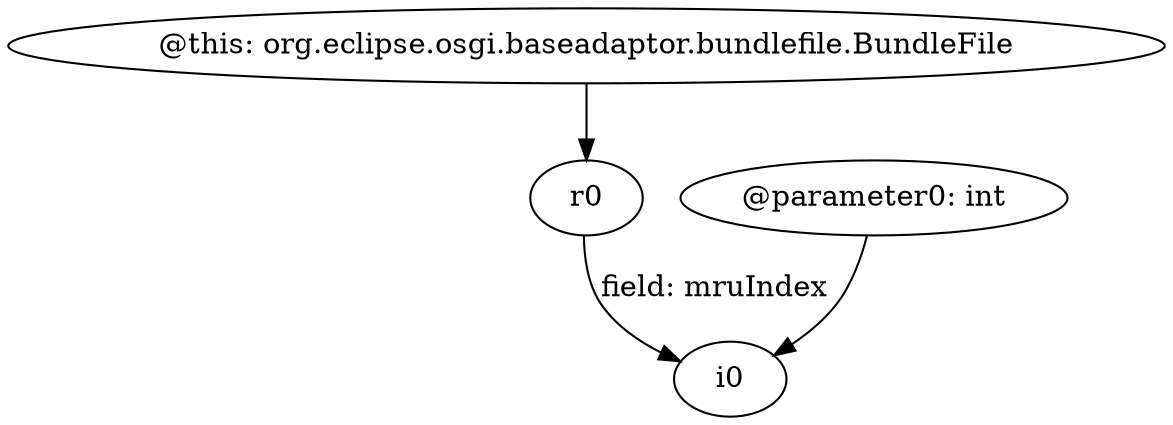 digraph g {
0[label="@this: org.eclipse.osgi.baseadaptor.bundlefile.BundleFile"]
1[label="r0"]
0->1[label=""]
2[label="@parameter0: int"]
3[label="i0"]
2->3[label=""]
1->3[label="field: mruIndex"]
}